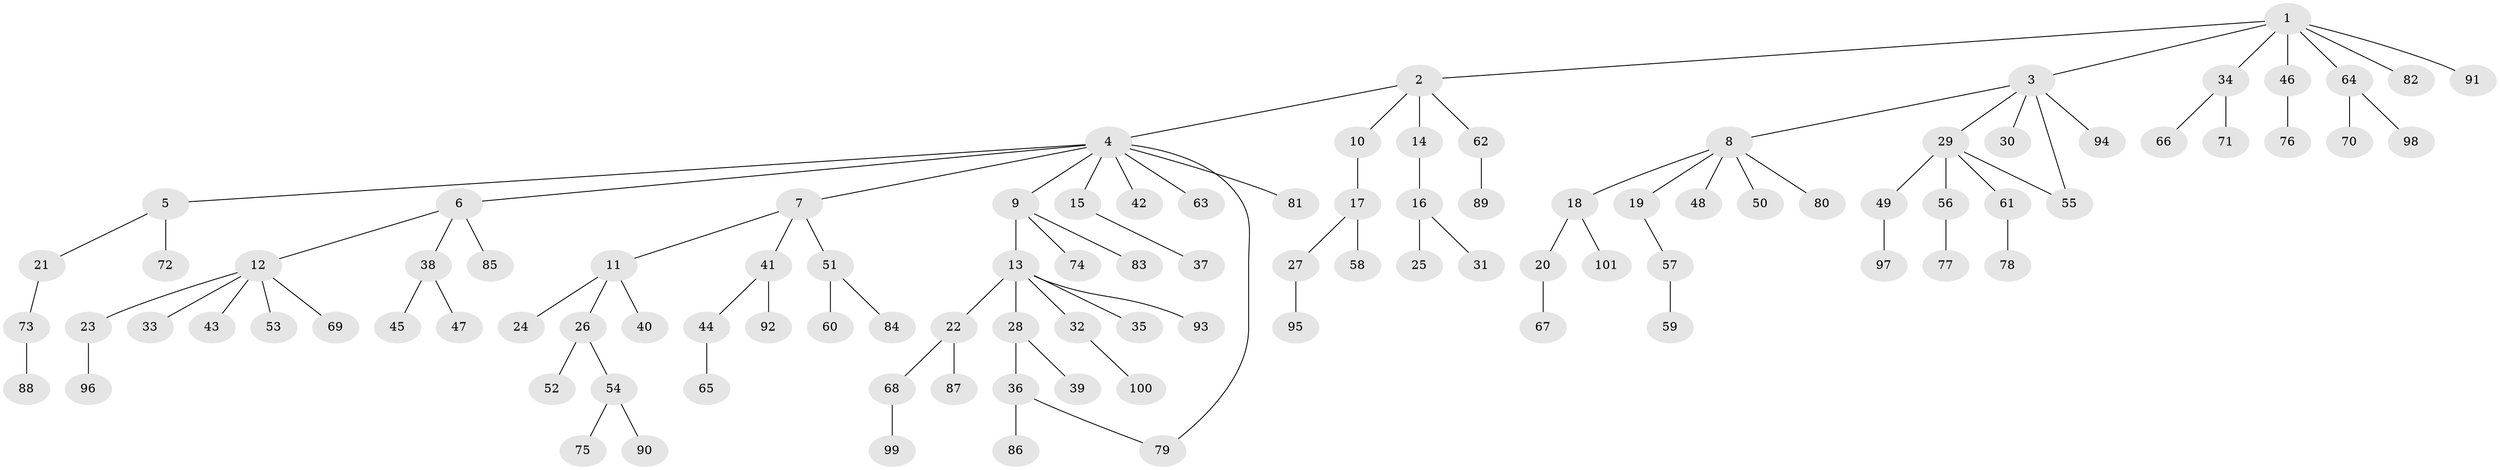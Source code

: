 // Generated by graph-tools (version 1.1) at 2025/49/03/09/25 03:49:17]
// undirected, 101 vertices, 102 edges
graph export_dot {
graph [start="1"]
  node [color=gray90,style=filled];
  1;
  2;
  3;
  4;
  5;
  6;
  7;
  8;
  9;
  10;
  11;
  12;
  13;
  14;
  15;
  16;
  17;
  18;
  19;
  20;
  21;
  22;
  23;
  24;
  25;
  26;
  27;
  28;
  29;
  30;
  31;
  32;
  33;
  34;
  35;
  36;
  37;
  38;
  39;
  40;
  41;
  42;
  43;
  44;
  45;
  46;
  47;
  48;
  49;
  50;
  51;
  52;
  53;
  54;
  55;
  56;
  57;
  58;
  59;
  60;
  61;
  62;
  63;
  64;
  65;
  66;
  67;
  68;
  69;
  70;
  71;
  72;
  73;
  74;
  75;
  76;
  77;
  78;
  79;
  80;
  81;
  82;
  83;
  84;
  85;
  86;
  87;
  88;
  89;
  90;
  91;
  92;
  93;
  94;
  95;
  96;
  97;
  98;
  99;
  100;
  101;
  1 -- 2;
  1 -- 3;
  1 -- 34;
  1 -- 46;
  1 -- 64;
  1 -- 82;
  1 -- 91;
  2 -- 4;
  2 -- 10;
  2 -- 14;
  2 -- 62;
  3 -- 8;
  3 -- 29;
  3 -- 30;
  3 -- 94;
  3 -- 55;
  4 -- 5;
  4 -- 6;
  4 -- 7;
  4 -- 9;
  4 -- 15;
  4 -- 42;
  4 -- 63;
  4 -- 79;
  4 -- 81;
  5 -- 21;
  5 -- 72;
  6 -- 12;
  6 -- 38;
  6 -- 85;
  7 -- 11;
  7 -- 41;
  7 -- 51;
  8 -- 18;
  8 -- 19;
  8 -- 48;
  8 -- 50;
  8 -- 80;
  9 -- 13;
  9 -- 74;
  9 -- 83;
  10 -- 17;
  11 -- 24;
  11 -- 26;
  11 -- 40;
  12 -- 23;
  12 -- 33;
  12 -- 43;
  12 -- 53;
  12 -- 69;
  13 -- 22;
  13 -- 28;
  13 -- 32;
  13 -- 35;
  13 -- 93;
  14 -- 16;
  15 -- 37;
  16 -- 25;
  16 -- 31;
  17 -- 27;
  17 -- 58;
  18 -- 20;
  18 -- 101;
  19 -- 57;
  20 -- 67;
  21 -- 73;
  22 -- 68;
  22 -- 87;
  23 -- 96;
  26 -- 52;
  26 -- 54;
  27 -- 95;
  28 -- 36;
  28 -- 39;
  29 -- 49;
  29 -- 55;
  29 -- 56;
  29 -- 61;
  32 -- 100;
  34 -- 66;
  34 -- 71;
  36 -- 86;
  36 -- 79;
  38 -- 45;
  38 -- 47;
  41 -- 44;
  41 -- 92;
  44 -- 65;
  46 -- 76;
  49 -- 97;
  51 -- 60;
  51 -- 84;
  54 -- 75;
  54 -- 90;
  56 -- 77;
  57 -- 59;
  61 -- 78;
  62 -- 89;
  64 -- 70;
  64 -- 98;
  68 -- 99;
  73 -- 88;
}
